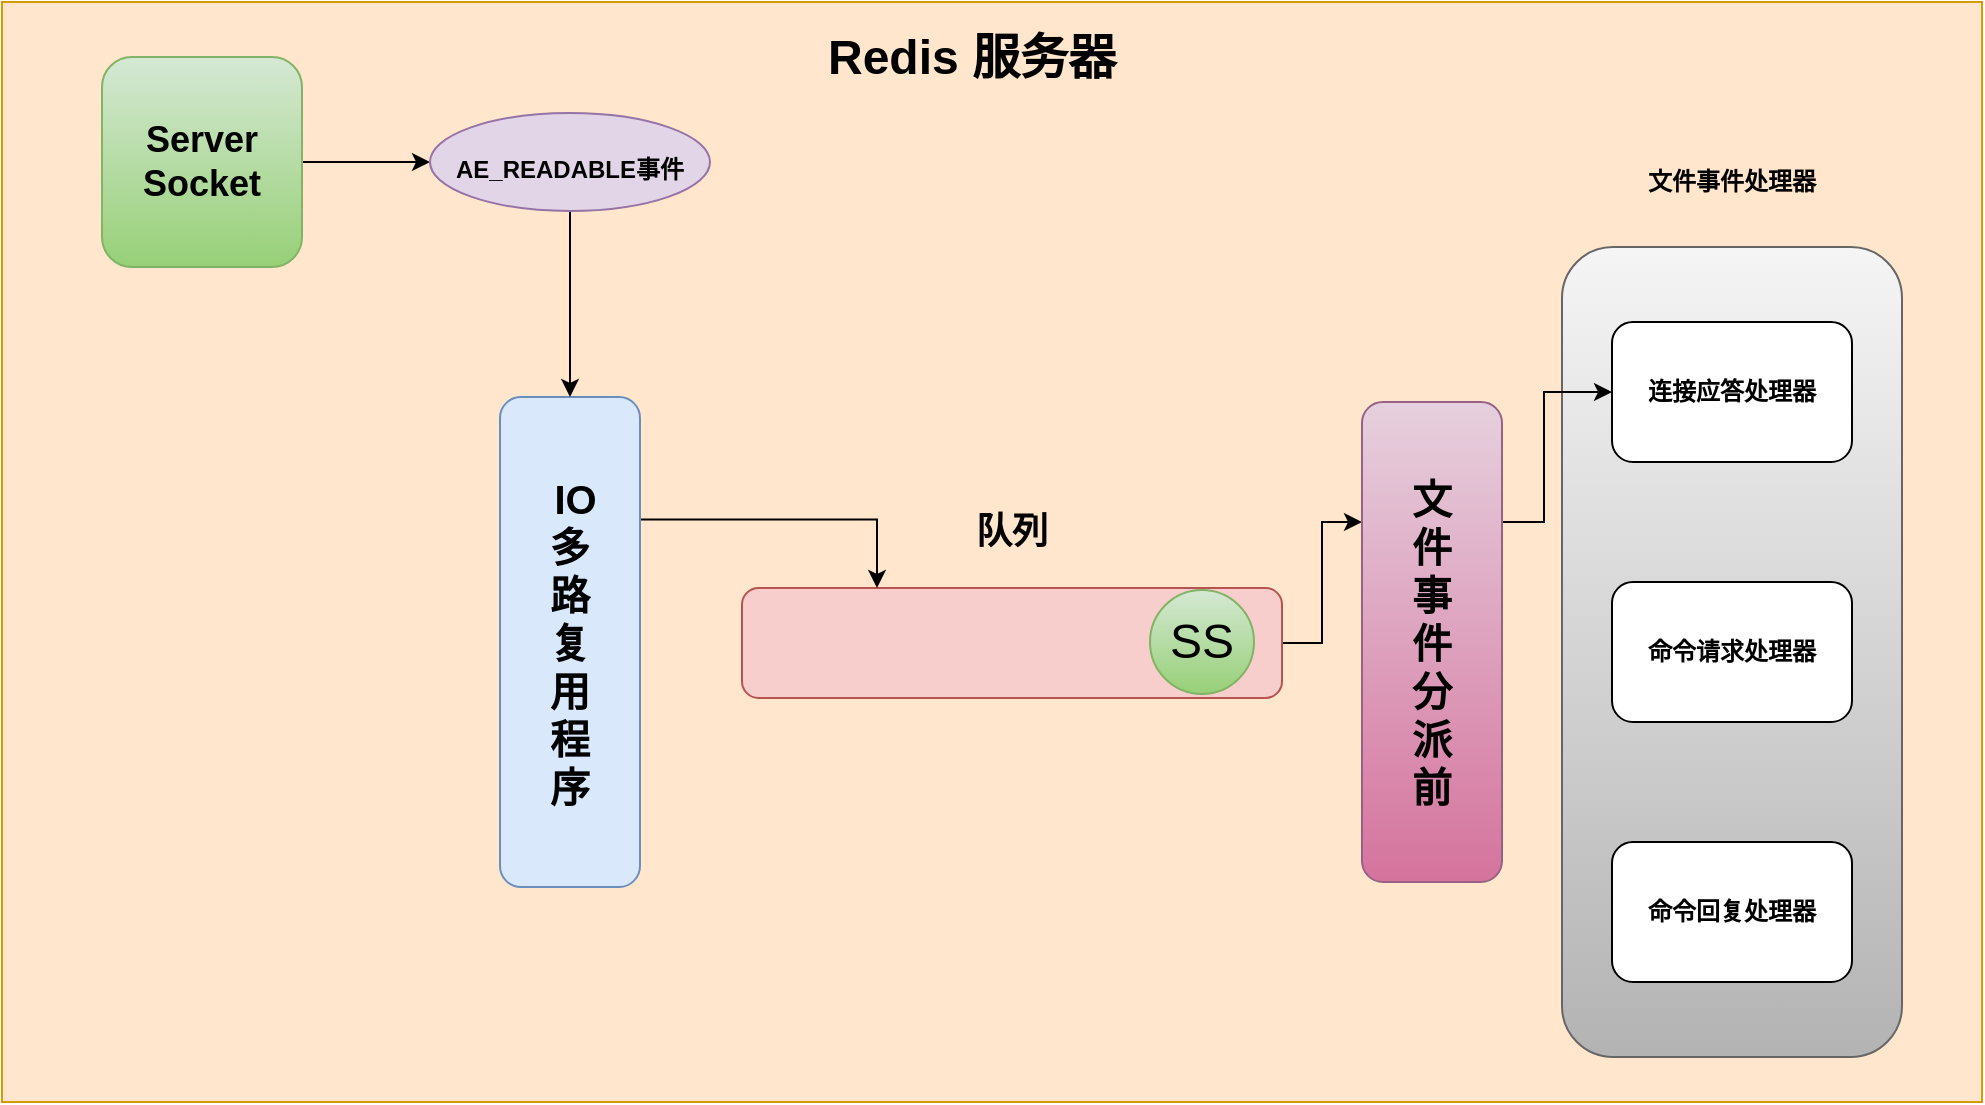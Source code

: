 <mxfile version="12.2.2" type="device" pages="1"><diagram id="DkUdxH9SBaPjCIIbyOmJ" name="Page-1"><mxGraphModel dx="1422" dy="832" grid="1" gridSize="10" guides="1" tooltips="1" connect="1" arrows="1" fold="1" page="1" pageScale="1" pageWidth="827" pageHeight="1169" math="0" shadow="0"><root><mxCell id="0"/><mxCell id="1" parent="0"/><mxCell id="1IdgTadfK4TeSngRVWhN-59" value="" style="rounded=0;whiteSpace=wrap;html=1;fontSize=18;fillColor=#ffe6cc;strokeColor=#d79b00;" parent="1" vertex="1"><mxGeometry x="640" y="90" width="990" height="550" as="geometry"/></mxCell><mxCell id="1IdgTadfK4TeSngRVWhN-1" value="Redis 服务器" style="text;html=1;strokeColor=none;fillColor=none;align=center;verticalAlign=middle;whiteSpace=wrap;rounded=0;fontStyle=1;fontSize=24;" parent="1" vertex="1"><mxGeometry x="1050" y="97.5" width="150" height="40" as="geometry"/></mxCell><mxCell id="1IdgTadfK4TeSngRVWhN-68" style="edgeStyle=orthogonalEdgeStyle;rounded=0;orthogonalLoop=1;jettySize=auto;html=1;exitX=1;exitY=0.5;exitDx=0;exitDy=0;entryX=0;entryY=0.25;entryDx=0;entryDy=0;startArrow=none;startFill=0;fontSize=24;" parent="1" source="1IdgTadfK4TeSngRVWhN-2" target="1IdgTadfK4TeSngRVWhN-12" edge="1"><mxGeometry relative="1" as="geometry"/></mxCell><mxCell id="1IdgTadfK4TeSngRVWhN-2" value="" style="rounded=1;whiteSpace=wrap;html=1;fontStyle=1;fillColor=#f8cecc;strokeColor=#b85450;" parent="1" vertex="1"><mxGeometry x="1010" y="383" width="270" height="55" as="geometry"/></mxCell><mxCell id="1IdgTadfK4TeSngRVWhN-3" value="" style="rounded=1;whiteSpace=wrap;html=1;fontStyle=1;gradientColor=#b3b3b3;fillColor=#f5f5f5;strokeColor=#666666;" parent="1" vertex="1"><mxGeometry x="1420" y="212.5" width="170" height="405" as="geometry"/></mxCell><mxCell id="1IdgTadfK4TeSngRVWhN-4" value="队列" style="text;html=1;strokeColor=none;fillColor=none;align=center;verticalAlign=middle;whiteSpace=wrap;rounded=0;fontStyle=1;fontSize=18;" parent="1" vertex="1"><mxGeometry x="1125" y="345" width="40" height="20" as="geometry"/></mxCell><mxCell id="1IdgTadfK4TeSngRVWhN-5" value="文件事件处理器" style="text;html=1;strokeColor=none;fillColor=none;align=center;verticalAlign=middle;whiteSpace=wrap;rounded=0;fontStyle=1" parent="1" vertex="1"><mxGeometry x="1420" y="170" width="170" height="20" as="geometry"/></mxCell><mxCell id="1IdgTadfK4TeSngRVWhN-6" value="连接应答处理器" style="rounded=1;whiteSpace=wrap;html=1;fontStyle=1;" parent="1" vertex="1"><mxGeometry x="1445" y="250" width="120" height="70" as="geometry"/></mxCell><mxCell id="1IdgTadfK4TeSngRVWhN-7" value="命令请求处理器" style="rounded=1;whiteSpace=wrap;html=1;fontStyle=1" parent="1" vertex="1"><mxGeometry x="1445" y="380" width="120" height="70" as="geometry"/></mxCell><mxCell id="1IdgTadfK4TeSngRVWhN-8" value="命令回复处理器" style="rounded=1;whiteSpace=wrap;html=1;fontStyle=1" parent="1" vertex="1"><mxGeometry x="1445" y="510" width="120" height="70" as="geometry"/></mxCell><mxCell id="1IdgTadfK4TeSngRVWhN-69" style="edgeStyle=orthogonalEdgeStyle;rounded=0;orthogonalLoop=1;jettySize=auto;html=1;exitX=1;exitY=0.25;exitDx=0;exitDy=0;entryX=0;entryY=0.5;entryDx=0;entryDy=0;startArrow=none;startFill=0;fontSize=24;" parent="1" source="1IdgTadfK4TeSngRVWhN-12" target="1IdgTadfK4TeSngRVWhN-6" edge="1"><mxGeometry relative="1" as="geometry"><Array as="points"><mxPoint x="1411" y="350"/><mxPoint x="1411" y="285"/></Array></mxGeometry></mxCell><mxCell id="1IdgTadfK4TeSngRVWhN-12" value="文&lt;br style=&quot;font-size: 20px;&quot;&gt;件&lt;br style=&quot;font-size: 20px;&quot;&gt;事&lt;br style=&quot;font-size: 20px;&quot;&gt;件&lt;br style=&quot;font-size: 20px;&quot;&gt;分&lt;br style=&quot;font-size: 20px;&quot;&gt;派&lt;br style=&quot;font-size: 20px;&quot;&gt;前" style="rounded=1;whiteSpace=wrap;html=1;fontSize=20;fontStyle=1;fillColor=#e6d0de;strokeColor=#996185;gradientColor=#d5739d;" parent="1" vertex="1"><mxGeometry x="1320" y="290" width="70" height="240" as="geometry"/></mxCell><mxCell id="1IdgTadfK4TeSngRVWhN-64" style="edgeStyle=orthogonalEdgeStyle;rounded=0;orthogonalLoop=1;jettySize=auto;html=1;exitX=1;exitY=0.25;exitDx=0;exitDy=0;entryX=0.25;entryY=0;entryDx=0;entryDy=0;startArrow=none;startFill=0;fontSize=24;" parent="1" source="1IdgTadfK4TeSngRVWhN-13" target="1IdgTadfK4TeSngRVWhN-2" edge="1"><mxGeometry relative="1" as="geometry"/></mxCell><mxCell id="1IdgTadfK4TeSngRVWhN-13" value="&lt;span style=&quot;text-align: left; font-size: 20px;&quot;&gt;&amp;nbsp;IO &lt;br style=&quot;font-size: 20px;&quot;&gt;多&lt;br style=&quot;font-size: 20px;&quot;&gt;路&lt;br style=&quot;font-size: 20px;&quot;&gt;复&lt;br style=&quot;font-size: 20px;&quot;&gt;用&lt;br style=&quot;font-size: 20px;&quot;&gt;程&lt;br style=&quot;font-size: 20px;&quot;&gt;序&lt;/span&gt;" style="rounded=1;whiteSpace=wrap;html=1;fontSize=20;fontStyle=1;fillColor=#dae8fc;strokeColor=#6c8ebf;" parent="1" vertex="1"><mxGeometry x="889" y="287.5" width="70" height="245" as="geometry"/></mxCell><mxCell id="1IdgTadfK4TeSngRVWhN-62" style="edgeStyle=orthogonalEdgeStyle;rounded=0;orthogonalLoop=1;jettySize=auto;html=1;exitX=1;exitY=0.5;exitDx=0;exitDy=0;entryX=0;entryY=0.5;entryDx=0;entryDy=0;startArrow=none;startFill=0;fontSize=24;" parent="1" source="1IdgTadfK4TeSngRVWhN-14" target="1IdgTadfK4TeSngRVWhN-61" edge="1"><mxGeometry relative="1" as="geometry"/></mxCell><mxCell id="1IdgTadfK4TeSngRVWhN-14" value="&lt;span style=&quot;font-size: 18px;&quot;&gt;Server&lt;br&gt;&lt;/span&gt;&lt;span style=&quot;white-space: normal;&quot;&gt;&lt;font style=&quot;font-size: 18px&quot;&gt;Socket&lt;/font&gt;&lt;/span&gt;" style="rounded=1;whiteSpace=wrap;html=1;fontStyle=1;fillColor=#d5e8d4;strokeColor=#82b366;gradientColor=#97d077;" parent="1" vertex="1"><mxGeometry x="690" y="117.5" width="100" height="105" as="geometry"/></mxCell><mxCell id="1IdgTadfK4TeSngRVWhN-63" style="edgeStyle=orthogonalEdgeStyle;rounded=0;orthogonalLoop=1;jettySize=auto;html=1;exitX=0.5;exitY=1;exitDx=0;exitDy=0;startArrow=none;startFill=0;fontSize=24;" parent="1" source="1IdgTadfK4TeSngRVWhN-61" target="1IdgTadfK4TeSngRVWhN-13" edge="1"><mxGeometry relative="1" as="geometry"/></mxCell><mxCell id="1IdgTadfK4TeSngRVWhN-61" value="&lt;span style=&quot;font-size: 12px ; font-weight: 700 ; white-space: normal&quot;&gt;AE_READABLE事件&lt;/span&gt;" style="ellipse;whiteSpace=wrap;html=1;fontSize=24;fillColor=#e1d5e7;strokeColor=#9673a6;" parent="1" vertex="1"><mxGeometry x="854" y="145.5" width="140" height="49" as="geometry"/></mxCell><mxCell id="1IdgTadfK4TeSngRVWhN-67" value="SS" style="ellipse;whiteSpace=wrap;html=1;aspect=fixed;fontSize=24;gradientColor=#97d077;fillColor=#d5e8d4;strokeColor=#82b366;" parent="1" vertex="1"><mxGeometry x="1214" y="384" width="52" height="52" as="geometry"/></mxCell></root></mxGraphModel></diagram></mxfile>